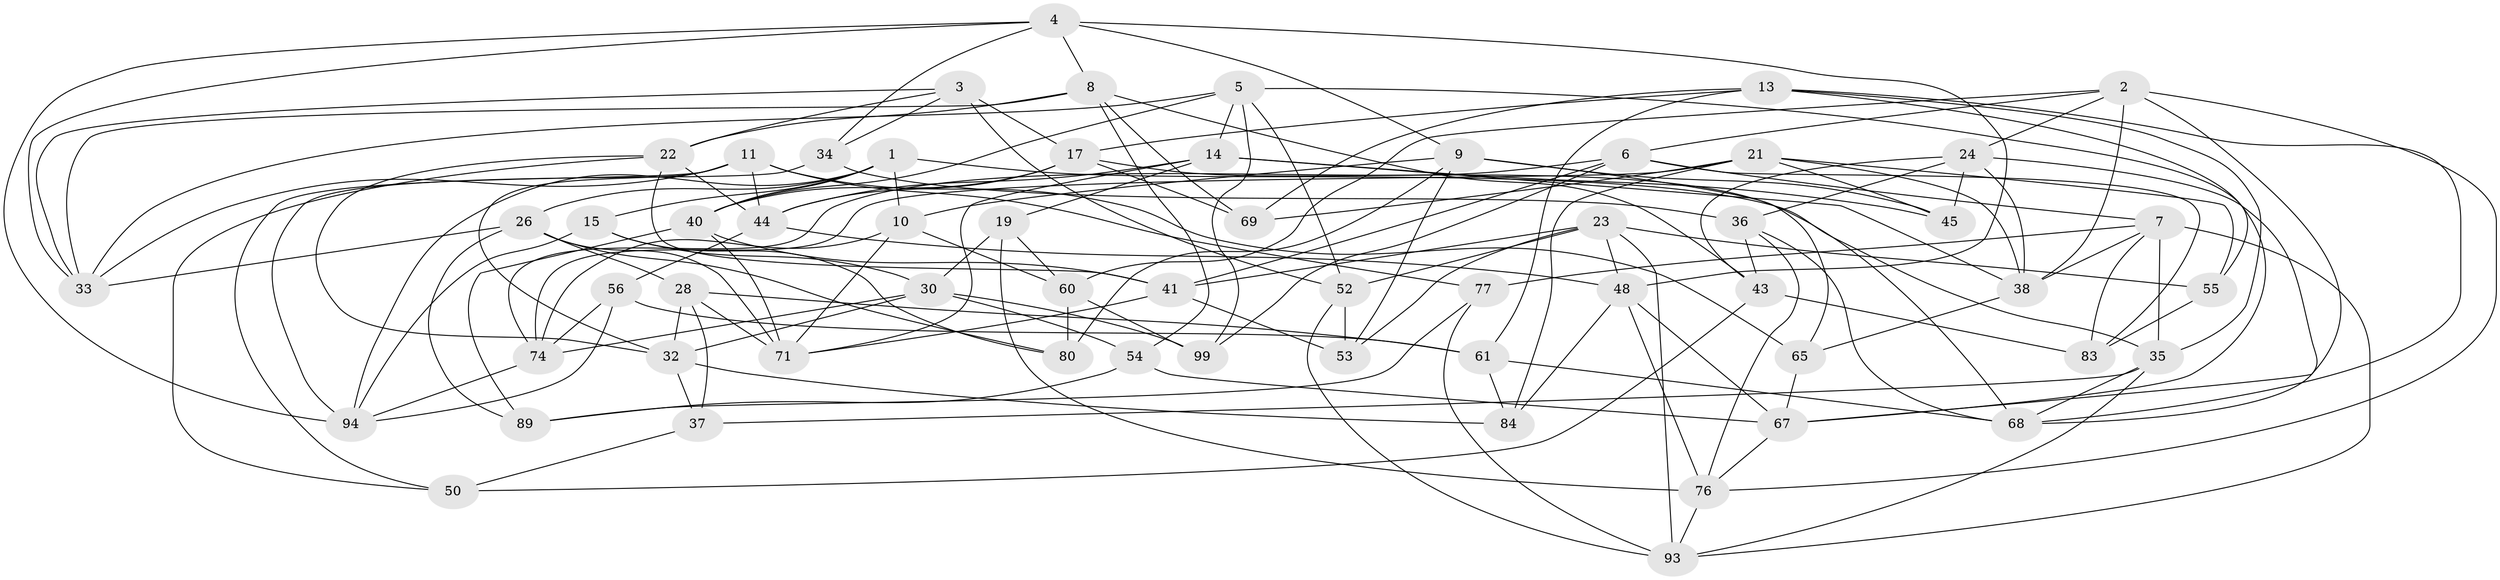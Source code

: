 // original degree distribution, {4: 1.0}
// Generated by graph-tools (version 1.1) at 2025/39/02/21/25 10:39:01]
// undirected, 59 vertices, 155 edges
graph export_dot {
graph [start="1"]
  node [color=gray90,style=filled];
  1 [super="+91"];
  2 [super="+16"];
  3 [super="+95"];
  4 [super="+18"];
  5 [super="+25"];
  6 [super="+73"];
  7 [super="+42"];
  8 [super="+100"];
  9 [super="+20"];
  10 [super="+12"];
  11 [super="+64"];
  13 [super="+39"];
  14 [super="+57"];
  15;
  17 [super="+51"];
  19;
  21 [super="+47"];
  22 [super="+79"];
  23 [super="+31"];
  24 [super="+27"];
  26 [super="+88"];
  28 [super="+29"];
  30 [super="+58"];
  32 [super="+62"];
  33 [super="+86"];
  34;
  35 [super="+92"];
  36 [super="+63"];
  37;
  38 [super="+59"];
  40 [super="+46"];
  41 [super="+66"];
  43 [super="+49"];
  44 [super="+70"];
  45;
  48 [super="+87"];
  50;
  52 [super="+98"];
  53;
  54;
  55;
  56;
  60 [super="+72"];
  61 [super="+81"];
  65;
  67 [super="+85"];
  68 [super="+82"];
  69;
  71 [super="+75"];
  74 [super="+78"];
  76 [super="+90"];
  77;
  80;
  83;
  84;
  89;
  93 [super="+97"];
  94 [super="+96"];
  99;
  1 -- 15;
  1 -- 35;
  1 -- 26;
  1 -- 40;
  1 -- 10;
  1 -- 94;
  2 -- 38;
  2 -- 76;
  2 -- 60;
  2 -- 24;
  2 -- 67;
  2 -- 6;
  3 -- 33;
  3 -- 34;
  3 -- 52 [weight=2];
  3 -- 17;
  3 -- 22;
  4 -- 8;
  4 -- 94;
  4 -- 48;
  4 -- 34;
  4 -- 33;
  4 -- 9;
  5 -- 67;
  5 -- 52;
  5 -- 99;
  5 -- 40;
  5 -- 14;
  5 -- 33;
  6 -- 99;
  6 -- 41;
  6 -- 74;
  6 -- 83;
  6 -- 7;
  7 -- 93;
  7 -- 35;
  7 -- 83;
  7 -- 77;
  7 -- 38;
  8 -- 69;
  8 -- 54;
  8 -- 22;
  8 -- 43;
  8 -- 33;
  9 -- 45;
  9 -- 53;
  9 -- 65;
  9 -- 80;
  9 -- 10;
  10 -- 71;
  10 -- 60 [weight=2];
  10 -- 74;
  11 -- 44;
  11 -- 33;
  11 -- 77;
  11 -- 32;
  11 -- 65;
  11 -- 50;
  13 -- 35;
  13 -- 17;
  13 -- 69;
  13 -- 68;
  13 -- 55;
  13 -- 61;
  14 -- 38;
  14 -- 45;
  14 -- 44;
  14 -- 19;
  14 -- 71;
  15 -- 80;
  15 -- 94;
  15 -- 30;
  17 -- 44;
  17 -- 40;
  17 -- 68;
  17 -- 69;
  19 -- 76;
  19 -- 30;
  19 -- 60;
  21 -- 45;
  21 -- 84;
  21 -- 38;
  21 -- 74;
  21 -- 69;
  21 -- 55;
  22 -- 50;
  22 -- 41;
  22 -- 44;
  22 -- 32;
  23 -- 48;
  23 -- 52;
  23 -- 53;
  23 -- 41;
  23 -- 55;
  23 -- 93;
  24 -- 43;
  24 -- 36;
  24 -- 38;
  24 -- 68;
  24 -- 45;
  26 -- 33;
  26 -- 28;
  26 -- 80;
  26 -- 89;
  26 -- 71;
  28 -- 37;
  28 -- 32;
  28 -- 61 [weight=2];
  28 -- 71;
  30 -- 54;
  30 -- 74;
  30 -- 32;
  30 -- 99;
  32 -- 37;
  32 -- 84;
  34 -- 94;
  34 -- 36;
  35 -- 37;
  35 -- 68;
  35 -- 93;
  36 -- 43 [weight=2];
  36 -- 76;
  36 -- 68;
  37 -- 50;
  38 -- 65;
  40 -- 89;
  40 -- 41;
  40 -- 71;
  41 -- 71;
  41 -- 53;
  43 -- 83;
  43 -- 50;
  44 -- 56;
  44 -- 48;
  48 -- 67;
  48 -- 76;
  48 -- 84;
  52 -- 53;
  52 -- 93;
  54 -- 89;
  54 -- 67;
  55 -- 83;
  56 -- 74;
  56 -- 94;
  56 -- 61;
  60 -- 99;
  60 -- 80;
  61 -- 84;
  61 -- 68;
  65 -- 67;
  67 -- 76;
  74 -- 94;
  76 -- 93;
  77 -- 89;
  77 -- 93;
}
